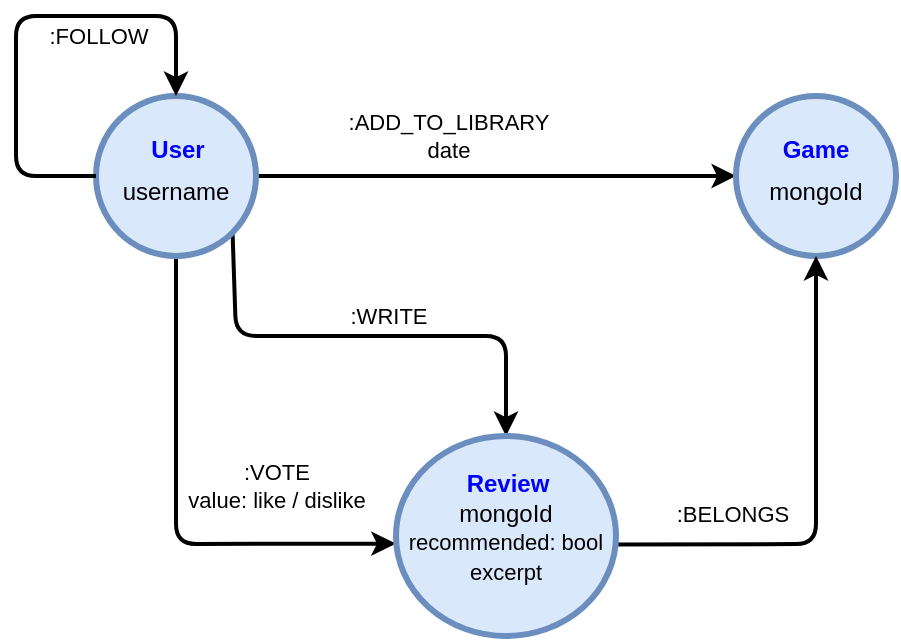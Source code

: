 <mxfile>
    <diagram id="9o7VJArsBQwBW2w9fXMB" name="Page-1">
        <mxGraphModel dx="782" dy="456" grid="1" gridSize="10" guides="1" tooltips="1" connect="1" arrows="1" fold="1" page="1" pageScale="1" pageWidth="1654" pageHeight="1169" math="0" shadow="0">
            <root>
                <mxCell id="0"/>
                <mxCell id="1" parent="0"/>
                <mxCell id="23" style="edgeStyle=none;html=1;exitX=1;exitY=0.5;exitDx=0;exitDy=0;strokeWidth=2;" parent="1" source="19" target="20" edge="1">
                    <mxGeometry relative="1" as="geometry"/>
                </mxCell>
                <mxCell id="29" value=":ADD_TO_LIBRARY&lt;br&gt;date" style="edgeLabel;html=1;align=center;verticalAlign=middle;resizable=0;points=[];" parent="23" vertex="1" connectable="0">
                    <mxGeometry x="-0.078" relative="1" as="geometry">
                        <mxPoint x="-15" y="-20" as="offset"/>
                    </mxGeometry>
                </mxCell>
                <mxCell id="25" style="edgeStyle=none;html=1;exitX=0.5;exitY=1;exitDx=0;exitDy=0;entryX=-0.001;entryY=0.538;entryDx=0;entryDy=0;strokeWidth=2;entryPerimeter=0;" parent="1" source="19" target="21" edge="1">
                    <mxGeometry relative="1" as="geometry">
                        <Array as="points">
                            <mxPoint x="240" y="344"/>
                        </Array>
                    </mxGeometry>
                </mxCell>
                <mxCell id="30" value=":VOTE&lt;br&gt;value: like / dislike" style="edgeLabel;html=1;align=center;verticalAlign=middle;resizable=0;points=[];" parent="25" vertex="1" connectable="0">
                    <mxGeometry x="-0.316" y="2" relative="1" as="geometry">
                        <mxPoint x="48" y="28" as="offset"/>
                    </mxGeometry>
                </mxCell>
                <mxCell id="33" style="edgeStyle=none;html=1;exitX=1;exitY=1;exitDx=0;exitDy=0;strokeWidth=2;" parent="1" source="19" target="21" edge="1">
                    <mxGeometry relative="1" as="geometry">
                        <Array as="points">
                            <mxPoint x="270" y="240"/>
                            <mxPoint x="405" y="240"/>
                        </Array>
                    </mxGeometry>
                </mxCell>
                <mxCell id="34" value=":WRITE" style="edgeLabel;html=1;align=center;verticalAlign=middle;resizable=0;points=[];" parent="33" vertex="1" connectable="0">
                    <mxGeometry x="-0.231" y="-2" relative="1" as="geometry">
                        <mxPoint x="36" y="-12" as="offset"/>
                    </mxGeometry>
                </mxCell>
                <mxCell id="19" value="" style="ellipse;whiteSpace=wrap;html=1;fillColor=#dae8fc;strokeColor=#6c8ebf;strokeWidth=3;" parent="1" vertex="1">
                    <mxGeometry x="200" y="120" width="80" height="80" as="geometry"/>
                </mxCell>
                <mxCell id="20" value="" style="ellipse;whiteSpace=wrap;html=1;fillColor=#dae8fc;strokeColor=#6c8ebf;strokeWidth=3;" parent="1" vertex="1">
                    <mxGeometry x="520" y="120" width="80" height="80" as="geometry"/>
                </mxCell>
                <mxCell id="26" style="edgeStyle=none;html=1;entryX=0.5;entryY=1;entryDx=0;entryDy=0;strokeWidth=2;exitX=0.991;exitY=0.543;exitDx=0;exitDy=0;exitPerimeter=0;" parent="1" source="21" target="20" edge="1">
                    <mxGeometry relative="1" as="geometry">
                        <Array as="points">
                            <mxPoint x="560" y="344"/>
                        </Array>
                    </mxGeometry>
                </mxCell>
                <mxCell id="27" value=":BELONGS" style="edgeLabel;html=1;align=center;verticalAlign=middle;resizable=0;points=[];" parent="26" vertex="1" connectable="0">
                    <mxGeometry x="-0.136" y="-1" relative="1" as="geometry">
                        <mxPoint x="-43" y="-10" as="offset"/>
                    </mxGeometry>
                </mxCell>
                <mxCell id="21" value="" style="ellipse;whiteSpace=wrap;html=1;fillColor=#dae8fc;strokeColor=#6c8ebf;strokeWidth=3;" parent="1" vertex="1">
                    <mxGeometry x="350" y="290" width="110" height="100" as="geometry"/>
                </mxCell>
                <mxCell id="31" style="edgeStyle=none;html=1;exitX=0;exitY=0.5;exitDx=0;exitDy=0;entryX=0.5;entryY=0;entryDx=0;entryDy=0;strokeWidth=2;" parent="1" source="19" target="19" edge="1">
                    <mxGeometry relative="1" as="geometry">
                        <Array as="points">
                            <mxPoint x="160" y="160"/>
                            <mxPoint x="160" y="80"/>
                            <mxPoint x="240" y="80"/>
                        </Array>
                    </mxGeometry>
                </mxCell>
                <mxCell id="32" value=":FOLLOW" style="edgeLabel;html=1;align=center;verticalAlign=middle;resizable=0;points=[];" parent="31" vertex="1" connectable="0">
                    <mxGeometry x="0.22" relative="1" as="geometry">
                        <mxPoint x="14" y="10" as="offset"/>
                    </mxGeometry>
                </mxCell>
                <mxCell id="Nr_lf08Ew2cLJZAsXUBz-34" value="username" style="text;html=1;strokeColor=none;fillColor=none;align=center;verticalAlign=middle;whiteSpace=wrap;rounded=0;" parent="1" vertex="1">
                    <mxGeometry x="210" y="153" width="60" height="30" as="geometry"/>
                </mxCell>
                <mxCell id="Nr_lf08Ew2cLJZAsXUBz-35" value="&lt;b&gt;&lt;font color=&quot;#0000ff&quot;&gt;User&lt;/font&gt;&lt;/b&gt;" style="text;html=1;strokeColor=none;fillColor=none;align=center;verticalAlign=middle;whiteSpace=wrap;rounded=0;" parent="1" vertex="1">
                    <mxGeometry x="211" y="132" width="60" height="30" as="geometry"/>
                </mxCell>
                <mxCell id="Nr_lf08Ew2cLJZAsXUBz-36" value="&lt;b&gt;&lt;font color=&quot;#0000ff&quot;&gt;Review&lt;/font&gt;&lt;/b&gt;" style="text;html=1;strokeColor=none;fillColor=none;align=center;verticalAlign=middle;whiteSpace=wrap;rounded=0;" parent="1" vertex="1">
                    <mxGeometry x="376" y="299" width="60" height="30" as="geometry"/>
                </mxCell>
                <mxCell id="Nr_lf08Ew2cLJZAsXUBz-37" value="&lt;font style=&quot;&quot;&gt;mongoId&lt;br&gt;&lt;span style=&quot;font-size: 11px;&quot;&gt;recommended: bool&lt;/span&gt;&lt;br&gt;&lt;span style=&quot;font-size: 11px;&quot;&gt;excerpt&lt;/span&gt;&lt;br&gt;&lt;/font&gt;" style="text;html=1;strokeColor=none;fillColor=none;align=center;verticalAlign=middle;whiteSpace=wrap;rounded=0;" parent="1" vertex="1">
                    <mxGeometry x="345" y="323" width="120" height="40" as="geometry"/>
                </mxCell>
                <mxCell id="Nr_lf08Ew2cLJZAsXUBz-39" value="mongoId" style="text;html=1;strokeColor=none;fillColor=none;align=center;verticalAlign=middle;whiteSpace=wrap;rounded=0;" parent="1" vertex="1">
                    <mxGeometry x="530" y="153" width="60" height="30" as="geometry"/>
                </mxCell>
                <mxCell id="Nr_lf08Ew2cLJZAsXUBz-40" value="&lt;b&gt;&lt;font color=&quot;#0000ff&quot;&gt;Game&lt;/font&gt;&lt;/b&gt;" style="text;html=1;strokeColor=none;fillColor=none;align=center;verticalAlign=middle;whiteSpace=wrap;rounded=0;" parent="1" vertex="1">
                    <mxGeometry x="530" y="132" width="60" height="30" as="geometry"/>
                </mxCell>
            </root>
        </mxGraphModel>
    </diagram>
</mxfile>